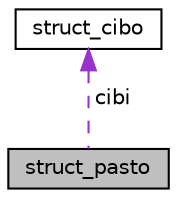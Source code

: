 digraph "struct_pasto"
{
  edge [fontname="Helvetica",fontsize="10",labelfontname="Helvetica",labelfontsize="10"];
  node [fontname="Helvetica",fontsize="10",shape=record];
  Node1 [label="struct_pasto",height=0.2,width=0.4,color="black", fillcolor="grey75", style="filled", fontcolor="black"];
  Node2 -> Node1 [dir="back",color="darkorchid3",fontsize="10",style="dashed",label=" cibi" ,fontname="Helvetica"];
  Node2 [label="struct_cibo",height=0.2,width=0.4,color="black", fillcolor="white", style="filled",URL="$structstruct__cibo.html"];
}
